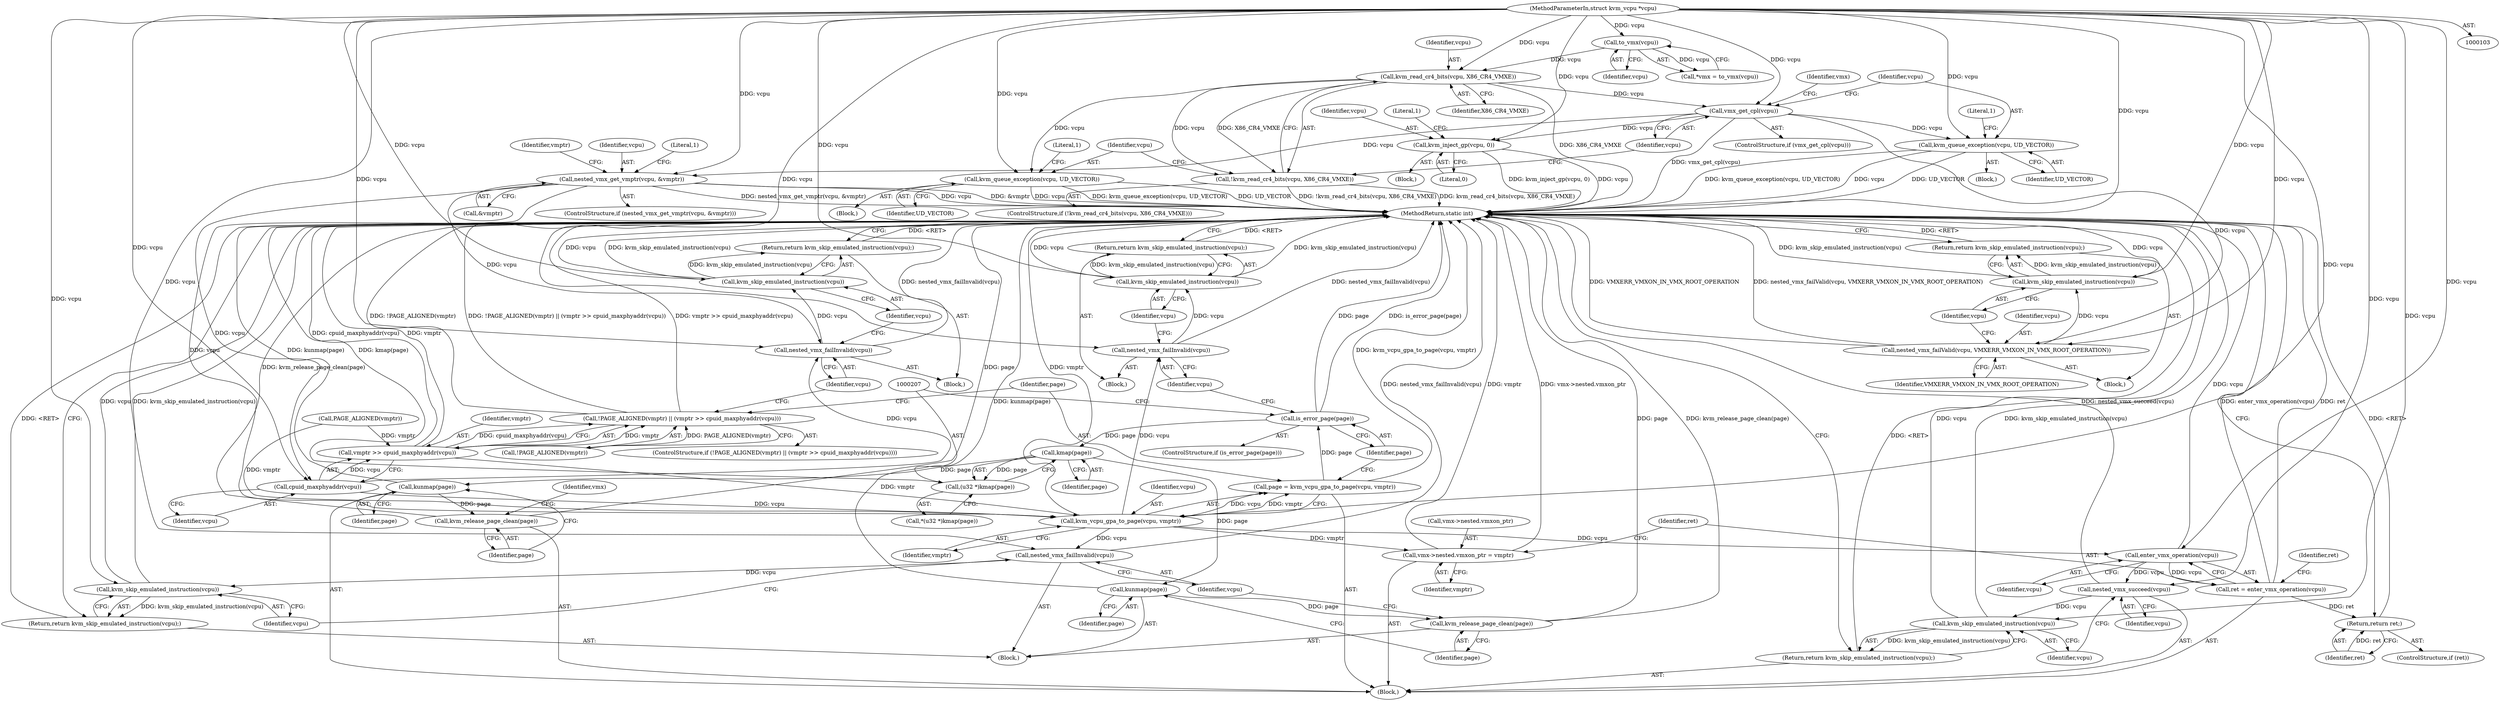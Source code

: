 digraph "0_linux_727ba748e110b4de50d142edca9d6a9b7e6111d8@API" {
"1000122" [label="(Call,kvm_read_cr4_bits(vcpu, X86_CR4_VMXE))"];
"1000112" [label="(Call,to_vmx(vcpu))"];
"1000104" [label="(MethodParameterIn,struct kvm_vcpu *vcpu)"];
"1000121" [label="(Call,!kvm_read_cr4_bits(vcpu, X86_CR4_VMXE))"];
"1000126" [label="(Call,kvm_queue_exception(vcpu, UD_VECTOR))"];
"1000132" [label="(Call,vmx_get_cpl(vcpu))"];
"1000135" [label="(Call,kvm_queue_exception(vcpu, UD_VECTOR))"];
"1000147" [label="(Call,nested_vmx_failValid(vcpu, VMXERR_VMXON_IN_VMX_ROOT_OPERATION))"];
"1000151" [label="(Call,kvm_skip_emulated_instruction(vcpu))"];
"1000150" [label="(Return,return kvm_skip_emulated_instruction(vcpu);)"];
"1000162" [label="(Call,kvm_inject_gp(vcpu, 0))"];
"1000168" [label="(Call,nested_vmx_get_vmptr(vcpu, &vmptr))"];
"1000181" [label="(Call,cpuid_maxphyaddr(vcpu))"];
"1000179" [label="(Call,vmptr >> cpuid_maxphyaddr(vcpu))"];
"1000175" [label="(Call,!PAGE_ALIGNED(vmptr) || (vmptr >> cpuid_maxphyaddr(vcpu)))"];
"1000191" [label="(Call,kvm_vcpu_gpa_to_page(vcpu, vmptr))"];
"1000189" [label="(Call,page = kvm_vcpu_gpa_to_page(vcpu, vmptr))"];
"1000195" [label="(Call,is_error_page(page))"];
"1000208" [label="(Call,kmap(page))"];
"1000206" [label="(Call,(u32 *)kmap(page))"];
"1000212" [label="(Call,kunmap(page))"];
"1000214" [label="(Call,kvm_release_page_clean(page))"];
"1000221" [label="(Call,kunmap(page))"];
"1000223" [label="(Call,kvm_release_page_clean(page))"];
"1000198" [label="(Call,nested_vmx_failInvalid(vcpu))"];
"1000201" [label="(Call,kvm_skip_emulated_instruction(vcpu))"];
"1000200" [label="(Return,return kvm_skip_emulated_instruction(vcpu);)"];
"1000216" [label="(Call,nested_vmx_failInvalid(vcpu))"];
"1000219" [label="(Call,kvm_skip_emulated_instruction(vcpu))"];
"1000218" [label="(Return,return kvm_skip_emulated_instruction(vcpu);)"];
"1000225" [label="(Call,vmx->nested.vmxon_ptr = vmptr)"];
"1000234" [label="(Call,enter_vmx_operation(vcpu))"];
"1000232" [label="(Call,ret = enter_vmx_operation(vcpu))"];
"1000238" [label="(Return,return ret;)"];
"1000240" [label="(Call,nested_vmx_succeed(vcpu))"];
"1000243" [label="(Call,kvm_skip_emulated_instruction(vcpu))"];
"1000242" [label="(Return,return kvm_skip_emulated_instruction(vcpu);)"];
"1000184" [label="(Call,nested_vmx_failInvalid(vcpu))"];
"1000187" [label="(Call,kvm_skip_emulated_instruction(vcpu))"];
"1000186" [label="(Return,return kvm_skip_emulated_instruction(vcpu);)"];
"1000212" [label="(Call,kunmap(page))"];
"1000167" [label="(ControlStructure,if (nested_vmx_get_vmptr(vcpu, &vmptr)))"];
"1000209" [label="(Identifier,page)"];
"1000123" [label="(Identifier,vcpu)"];
"1000225" [label="(Call,vmx->nested.vmxon_ptr = vmptr)"];
"1000208" [label="(Call,kmap(page))"];
"1000139" [label="(Literal,1)"];
"1000149" [label="(Identifier,VMXERR_VMXON_IN_VMX_ROOT_OPERATION)"];
"1000191" [label="(Call,kvm_vcpu_gpa_to_page(vcpu, vmptr))"];
"1000136" [label="(Identifier,vcpu)"];
"1000152" [label="(Identifier,vcpu)"];
"1000235" [label="(Identifier,vcpu)"];
"1000245" [label="(MethodReturn,static int)"];
"1000162" [label="(Call,kvm_inject_gp(vcpu, 0))"];
"1000133" [label="(Identifier,vcpu)"];
"1000244" [label="(Identifier,vcpu)"];
"1000197" [label="(Block,)"];
"1000105" [label="(Block,)"];
"1000190" [label="(Identifier,page)"];
"1000180" [label="(Identifier,vmptr)"];
"1000195" [label="(Call,is_error_page(page))"];
"1000148" [label="(Identifier,vcpu)"];
"1000239" [label="(Identifier,ret)"];
"1000121" [label="(Call,!kvm_read_cr4_bits(vcpu, X86_CR4_VMXE))"];
"1000201" [label="(Call,kvm_skip_emulated_instruction(vcpu))"];
"1000223" [label="(Call,kvm_release_page_clean(page))"];
"1000178" [label="(Identifier,vmptr)"];
"1000125" [label="(Block,)"];
"1000163" [label="(Identifier,vcpu)"];
"1000120" [label="(ControlStructure,if (!kvm_read_cr4_bits(vcpu, X86_CR4_VMXE)))"];
"1000213" [label="(Identifier,page)"];
"1000186" [label="(Return,return kvm_skip_emulated_instruction(vcpu);)"];
"1000132" [label="(Call,vmx_get_cpl(vcpu))"];
"1000196" [label="(Identifier,page)"];
"1000193" [label="(Identifier,vmptr)"];
"1000187" [label="(Call,kvm_skip_emulated_instruction(vcpu))"];
"1000113" [label="(Identifier,vcpu)"];
"1000228" [label="(Identifier,vmx)"];
"1000226" [label="(Call,vmx->nested.vmxon_ptr)"];
"1000110" [label="(Call,*vmx = to_vmx(vcpu))"];
"1000164" [label="(Literal,0)"];
"1000238" [label="(Return,return ret;)"];
"1000215" [label="(Identifier,page)"];
"1000181" [label="(Call,cpuid_maxphyaddr(vcpu))"];
"1000214" [label="(Call,kvm_release_page_clean(page))"];
"1000199" [label="(Identifier,vcpu)"];
"1000170" [label="(Call,&vmptr)"];
"1000242" [label="(Return,return kvm_skip_emulated_instruction(vcpu);)"];
"1000143" [label="(Identifier,vmx)"];
"1000147" [label="(Call,nested_vmx_failValid(vcpu, VMXERR_VMXON_IN_VMX_ROOT_OPERATION))"];
"1000122" [label="(Call,kvm_read_cr4_bits(vcpu, X86_CR4_VMXE))"];
"1000177" [label="(Call,PAGE_ALIGNED(vmptr))"];
"1000241" [label="(Identifier,vcpu)"];
"1000237" [label="(Identifier,ret)"];
"1000176" [label="(Call,!PAGE_ALIGNED(vmptr))"];
"1000194" [label="(ControlStructure,if (is_error_page(page)))"];
"1000112" [label="(Call,to_vmx(vcpu))"];
"1000126" [label="(Call,kvm_queue_exception(vcpu, UD_VECTOR))"];
"1000134" [label="(Block,)"];
"1000218" [label="(Return,return kvm_skip_emulated_instruction(vcpu);)"];
"1000236" [label="(ControlStructure,if (ret))"];
"1000234" [label="(Call,enter_vmx_operation(vcpu))"];
"1000200" [label="(Return,return kvm_skip_emulated_instruction(vcpu);)"];
"1000211" [label="(Block,)"];
"1000189" [label="(Call,page = kvm_vcpu_gpa_to_page(vcpu, vmptr))"];
"1000185" [label="(Identifier,vcpu)"];
"1000168" [label="(Call,nested_vmx_get_vmptr(vcpu, &vmptr))"];
"1000233" [label="(Identifier,ret)"];
"1000202" [label="(Identifier,vcpu)"];
"1000192" [label="(Identifier,vcpu)"];
"1000240" [label="(Call,nested_vmx_succeed(vcpu))"];
"1000124" [label="(Identifier,X86_CR4_VMXE)"];
"1000216" [label="(Call,nested_vmx_failInvalid(vcpu))"];
"1000150" [label="(Return,return kvm_skip_emulated_instruction(vcpu);)"];
"1000104" [label="(MethodParameterIn,struct kvm_vcpu *vcpu)"];
"1000217" [label="(Identifier,vcpu)"];
"1000232" [label="(Call,ret = enter_vmx_operation(vcpu))"];
"1000169" [label="(Identifier,vcpu)"];
"1000146" [label="(Block,)"];
"1000198" [label="(Call,nested_vmx_failInvalid(vcpu))"];
"1000173" [label="(Literal,1)"];
"1000231" [label="(Identifier,vmptr)"];
"1000175" [label="(Call,!PAGE_ALIGNED(vmptr) || (vmptr >> cpuid_maxphyaddr(vcpu)))"];
"1000183" [label="(Block,)"];
"1000224" [label="(Identifier,page)"];
"1000221" [label="(Call,kunmap(page))"];
"1000127" [label="(Identifier,vcpu)"];
"1000220" [label="(Identifier,vcpu)"];
"1000161" [label="(Block,)"];
"1000188" [label="(Identifier,vcpu)"];
"1000182" [label="(Identifier,vcpu)"];
"1000137" [label="(Identifier,UD_VECTOR)"];
"1000135" [label="(Call,kvm_queue_exception(vcpu, UD_VECTOR))"];
"1000131" [label="(ControlStructure,if (vmx_get_cpl(vcpu)))"];
"1000130" [label="(Literal,1)"];
"1000206" [label="(Call,(u32 *)kmap(page))"];
"1000166" [label="(Literal,1)"];
"1000205" [label="(Call,*(u32 *)kmap(page))"];
"1000151" [label="(Call,kvm_skip_emulated_instruction(vcpu))"];
"1000179" [label="(Call,vmptr >> cpuid_maxphyaddr(vcpu))"];
"1000174" [label="(ControlStructure,if (!PAGE_ALIGNED(vmptr) || (vmptr >> cpuid_maxphyaddr(vcpu))))"];
"1000243" [label="(Call,kvm_skip_emulated_instruction(vcpu))"];
"1000184" [label="(Call,nested_vmx_failInvalid(vcpu))"];
"1000219" [label="(Call,kvm_skip_emulated_instruction(vcpu))"];
"1000128" [label="(Identifier,UD_VECTOR)"];
"1000222" [label="(Identifier,page)"];
"1000122" -> "1000121"  [label="AST: "];
"1000122" -> "1000124"  [label="CFG: "];
"1000123" -> "1000122"  [label="AST: "];
"1000124" -> "1000122"  [label="AST: "];
"1000121" -> "1000122"  [label="CFG: "];
"1000122" -> "1000245"  [label="DDG: X86_CR4_VMXE"];
"1000122" -> "1000121"  [label="DDG: vcpu"];
"1000122" -> "1000121"  [label="DDG: X86_CR4_VMXE"];
"1000112" -> "1000122"  [label="DDG: vcpu"];
"1000104" -> "1000122"  [label="DDG: vcpu"];
"1000122" -> "1000126"  [label="DDG: vcpu"];
"1000122" -> "1000132"  [label="DDG: vcpu"];
"1000112" -> "1000110"  [label="AST: "];
"1000112" -> "1000113"  [label="CFG: "];
"1000113" -> "1000112"  [label="AST: "];
"1000110" -> "1000112"  [label="CFG: "];
"1000112" -> "1000110"  [label="DDG: vcpu"];
"1000104" -> "1000112"  [label="DDG: vcpu"];
"1000104" -> "1000103"  [label="AST: "];
"1000104" -> "1000245"  [label="DDG: vcpu"];
"1000104" -> "1000126"  [label="DDG: vcpu"];
"1000104" -> "1000132"  [label="DDG: vcpu"];
"1000104" -> "1000135"  [label="DDG: vcpu"];
"1000104" -> "1000147"  [label="DDG: vcpu"];
"1000104" -> "1000151"  [label="DDG: vcpu"];
"1000104" -> "1000162"  [label="DDG: vcpu"];
"1000104" -> "1000168"  [label="DDG: vcpu"];
"1000104" -> "1000181"  [label="DDG: vcpu"];
"1000104" -> "1000184"  [label="DDG: vcpu"];
"1000104" -> "1000187"  [label="DDG: vcpu"];
"1000104" -> "1000191"  [label="DDG: vcpu"];
"1000104" -> "1000198"  [label="DDG: vcpu"];
"1000104" -> "1000201"  [label="DDG: vcpu"];
"1000104" -> "1000216"  [label="DDG: vcpu"];
"1000104" -> "1000219"  [label="DDG: vcpu"];
"1000104" -> "1000234"  [label="DDG: vcpu"];
"1000104" -> "1000240"  [label="DDG: vcpu"];
"1000104" -> "1000243"  [label="DDG: vcpu"];
"1000121" -> "1000120"  [label="AST: "];
"1000127" -> "1000121"  [label="CFG: "];
"1000133" -> "1000121"  [label="CFG: "];
"1000121" -> "1000245"  [label="DDG: !kvm_read_cr4_bits(vcpu, X86_CR4_VMXE)"];
"1000121" -> "1000245"  [label="DDG: kvm_read_cr4_bits(vcpu, X86_CR4_VMXE)"];
"1000126" -> "1000125"  [label="AST: "];
"1000126" -> "1000128"  [label="CFG: "];
"1000127" -> "1000126"  [label="AST: "];
"1000128" -> "1000126"  [label="AST: "];
"1000130" -> "1000126"  [label="CFG: "];
"1000126" -> "1000245"  [label="DDG: vcpu"];
"1000126" -> "1000245"  [label="DDG: kvm_queue_exception(vcpu, UD_VECTOR)"];
"1000126" -> "1000245"  [label="DDG: UD_VECTOR"];
"1000132" -> "1000131"  [label="AST: "];
"1000132" -> "1000133"  [label="CFG: "];
"1000133" -> "1000132"  [label="AST: "];
"1000136" -> "1000132"  [label="CFG: "];
"1000143" -> "1000132"  [label="CFG: "];
"1000132" -> "1000245"  [label="DDG: vmx_get_cpl(vcpu)"];
"1000132" -> "1000135"  [label="DDG: vcpu"];
"1000132" -> "1000147"  [label="DDG: vcpu"];
"1000132" -> "1000162"  [label="DDG: vcpu"];
"1000132" -> "1000168"  [label="DDG: vcpu"];
"1000135" -> "1000134"  [label="AST: "];
"1000135" -> "1000137"  [label="CFG: "];
"1000136" -> "1000135"  [label="AST: "];
"1000137" -> "1000135"  [label="AST: "];
"1000139" -> "1000135"  [label="CFG: "];
"1000135" -> "1000245"  [label="DDG: kvm_queue_exception(vcpu, UD_VECTOR)"];
"1000135" -> "1000245"  [label="DDG: vcpu"];
"1000135" -> "1000245"  [label="DDG: UD_VECTOR"];
"1000147" -> "1000146"  [label="AST: "];
"1000147" -> "1000149"  [label="CFG: "];
"1000148" -> "1000147"  [label="AST: "];
"1000149" -> "1000147"  [label="AST: "];
"1000152" -> "1000147"  [label="CFG: "];
"1000147" -> "1000245"  [label="DDG: VMXERR_VMXON_IN_VMX_ROOT_OPERATION"];
"1000147" -> "1000245"  [label="DDG: nested_vmx_failValid(vcpu, VMXERR_VMXON_IN_VMX_ROOT_OPERATION)"];
"1000147" -> "1000151"  [label="DDG: vcpu"];
"1000151" -> "1000150"  [label="AST: "];
"1000151" -> "1000152"  [label="CFG: "];
"1000152" -> "1000151"  [label="AST: "];
"1000150" -> "1000151"  [label="CFG: "];
"1000151" -> "1000245"  [label="DDG: kvm_skip_emulated_instruction(vcpu)"];
"1000151" -> "1000245"  [label="DDG: vcpu"];
"1000151" -> "1000150"  [label="DDG: kvm_skip_emulated_instruction(vcpu)"];
"1000150" -> "1000146"  [label="AST: "];
"1000245" -> "1000150"  [label="CFG: "];
"1000150" -> "1000245"  [label="DDG: <RET>"];
"1000162" -> "1000161"  [label="AST: "];
"1000162" -> "1000164"  [label="CFG: "];
"1000163" -> "1000162"  [label="AST: "];
"1000164" -> "1000162"  [label="AST: "];
"1000166" -> "1000162"  [label="CFG: "];
"1000162" -> "1000245"  [label="DDG: vcpu"];
"1000162" -> "1000245"  [label="DDG: kvm_inject_gp(vcpu, 0)"];
"1000168" -> "1000167"  [label="AST: "];
"1000168" -> "1000170"  [label="CFG: "];
"1000169" -> "1000168"  [label="AST: "];
"1000170" -> "1000168"  [label="AST: "];
"1000173" -> "1000168"  [label="CFG: "];
"1000178" -> "1000168"  [label="CFG: "];
"1000168" -> "1000245"  [label="DDG: nested_vmx_get_vmptr(vcpu, &vmptr)"];
"1000168" -> "1000245"  [label="DDG: vcpu"];
"1000168" -> "1000245"  [label="DDG: &vmptr"];
"1000168" -> "1000181"  [label="DDG: vcpu"];
"1000168" -> "1000184"  [label="DDG: vcpu"];
"1000168" -> "1000191"  [label="DDG: vcpu"];
"1000181" -> "1000179"  [label="AST: "];
"1000181" -> "1000182"  [label="CFG: "];
"1000182" -> "1000181"  [label="AST: "];
"1000179" -> "1000181"  [label="CFG: "];
"1000181" -> "1000179"  [label="DDG: vcpu"];
"1000181" -> "1000184"  [label="DDG: vcpu"];
"1000181" -> "1000191"  [label="DDG: vcpu"];
"1000179" -> "1000175"  [label="AST: "];
"1000180" -> "1000179"  [label="AST: "];
"1000175" -> "1000179"  [label="CFG: "];
"1000179" -> "1000245"  [label="DDG: cpuid_maxphyaddr(vcpu)"];
"1000179" -> "1000245"  [label="DDG: vmptr"];
"1000179" -> "1000175"  [label="DDG: vmptr"];
"1000179" -> "1000175"  [label="DDG: cpuid_maxphyaddr(vcpu)"];
"1000177" -> "1000179"  [label="DDG: vmptr"];
"1000179" -> "1000191"  [label="DDG: vmptr"];
"1000175" -> "1000174"  [label="AST: "];
"1000175" -> "1000176"  [label="CFG: "];
"1000176" -> "1000175"  [label="AST: "];
"1000185" -> "1000175"  [label="CFG: "];
"1000190" -> "1000175"  [label="CFG: "];
"1000175" -> "1000245"  [label="DDG: vmptr >> cpuid_maxphyaddr(vcpu)"];
"1000175" -> "1000245"  [label="DDG: !PAGE_ALIGNED(vmptr)"];
"1000175" -> "1000245"  [label="DDG: !PAGE_ALIGNED(vmptr) || (vmptr >> cpuid_maxphyaddr(vcpu))"];
"1000176" -> "1000175"  [label="DDG: PAGE_ALIGNED(vmptr)"];
"1000191" -> "1000189"  [label="AST: "];
"1000191" -> "1000193"  [label="CFG: "];
"1000192" -> "1000191"  [label="AST: "];
"1000193" -> "1000191"  [label="AST: "];
"1000189" -> "1000191"  [label="CFG: "];
"1000191" -> "1000245"  [label="DDG: vmptr"];
"1000191" -> "1000189"  [label="DDG: vcpu"];
"1000191" -> "1000189"  [label="DDG: vmptr"];
"1000177" -> "1000191"  [label="DDG: vmptr"];
"1000191" -> "1000198"  [label="DDG: vcpu"];
"1000191" -> "1000216"  [label="DDG: vcpu"];
"1000191" -> "1000225"  [label="DDG: vmptr"];
"1000191" -> "1000234"  [label="DDG: vcpu"];
"1000189" -> "1000105"  [label="AST: "];
"1000190" -> "1000189"  [label="AST: "];
"1000196" -> "1000189"  [label="CFG: "];
"1000189" -> "1000245"  [label="DDG: kvm_vcpu_gpa_to_page(vcpu, vmptr)"];
"1000189" -> "1000195"  [label="DDG: page"];
"1000195" -> "1000194"  [label="AST: "];
"1000195" -> "1000196"  [label="CFG: "];
"1000196" -> "1000195"  [label="AST: "];
"1000199" -> "1000195"  [label="CFG: "];
"1000207" -> "1000195"  [label="CFG: "];
"1000195" -> "1000245"  [label="DDG: is_error_page(page)"];
"1000195" -> "1000245"  [label="DDG: page"];
"1000195" -> "1000208"  [label="DDG: page"];
"1000208" -> "1000206"  [label="AST: "];
"1000208" -> "1000209"  [label="CFG: "];
"1000209" -> "1000208"  [label="AST: "];
"1000206" -> "1000208"  [label="CFG: "];
"1000208" -> "1000206"  [label="DDG: page"];
"1000208" -> "1000212"  [label="DDG: page"];
"1000208" -> "1000221"  [label="DDG: page"];
"1000206" -> "1000205"  [label="AST: "];
"1000207" -> "1000206"  [label="AST: "];
"1000205" -> "1000206"  [label="CFG: "];
"1000206" -> "1000245"  [label="DDG: kmap(page)"];
"1000212" -> "1000211"  [label="AST: "];
"1000212" -> "1000213"  [label="CFG: "];
"1000213" -> "1000212"  [label="AST: "];
"1000215" -> "1000212"  [label="CFG: "];
"1000212" -> "1000245"  [label="DDG: kunmap(page)"];
"1000212" -> "1000214"  [label="DDG: page"];
"1000214" -> "1000211"  [label="AST: "];
"1000214" -> "1000215"  [label="CFG: "];
"1000215" -> "1000214"  [label="AST: "];
"1000217" -> "1000214"  [label="CFG: "];
"1000214" -> "1000245"  [label="DDG: kvm_release_page_clean(page)"];
"1000214" -> "1000245"  [label="DDG: page"];
"1000221" -> "1000105"  [label="AST: "];
"1000221" -> "1000222"  [label="CFG: "];
"1000222" -> "1000221"  [label="AST: "];
"1000224" -> "1000221"  [label="CFG: "];
"1000221" -> "1000245"  [label="DDG: kunmap(page)"];
"1000221" -> "1000223"  [label="DDG: page"];
"1000223" -> "1000105"  [label="AST: "];
"1000223" -> "1000224"  [label="CFG: "];
"1000224" -> "1000223"  [label="AST: "];
"1000228" -> "1000223"  [label="CFG: "];
"1000223" -> "1000245"  [label="DDG: kvm_release_page_clean(page)"];
"1000223" -> "1000245"  [label="DDG: page"];
"1000198" -> "1000197"  [label="AST: "];
"1000198" -> "1000199"  [label="CFG: "];
"1000199" -> "1000198"  [label="AST: "];
"1000202" -> "1000198"  [label="CFG: "];
"1000198" -> "1000245"  [label="DDG: nested_vmx_failInvalid(vcpu)"];
"1000198" -> "1000201"  [label="DDG: vcpu"];
"1000201" -> "1000200"  [label="AST: "];
"1000201" -> "1000202"  [label="CFG: "];
"1000202" -> "1000201"  [label="AST: "];
"1000200" -> "1000201"  [label="CFG: "];
"1000201" -> "1000245"  [label="DDG: kvm_skip_emulated_instruction(vcpu)"];
"1000201" -> "1000245"  [label="DDG: vcpu"];
"1000201" -> "1000200"  [label="DDG: kvm_skip_emulated_instruction(vcpu)"];
"1000200" -> "1000197"  [label="AST: "];
"1000245" -> "1000200"  [label="CFG: "];
"1000200" -> "1000245"  [label="DDG: <RET>"];
"1000216" -> "1000211"  [label="AST: "];
"1000216" -> "1000217"  [label="CFG: "];
"1000217" -> "1000216"  [label="AST: "];
"1000220" -> "1000216"  [label="CFG: "];
"1000216" -> "1000245"  [label="DDG: nested_vmx_failInvalid(vcpu)"];
"1000216" -> "1000219"  [label="DDG: vcpu"];
"1000219" -> "1000218"  [label="AST: "];
"1000219" -> "1000220"  [label="CFG: "];
"1000220" -> "1000219"  [label="AST: "];
"1000218" -> "1000219"  [label="CFG: "];
"1000219" -> "1000245"  [label="DDG: kvm_skip_emulated_instruction(vcpu)"];
"1000219" -> "1000245"  [label="DDG: vcpu"];
"1000219" -> "1000218"  [label="DDG: kvm_skip_emulated_instruction(vcpu)"];
"1000218" -> "1000211"  [label="AST: "];
"1000245" -> "1000218"  [label="CFG: "];
"1000218" -> "1000245"  [label="DDG: <RET>"];
"1000225" -> "1000105"  [label="AST: "];
"1000225" -> "1000231"  [label="CFG: "];
"1000226" -> "1000225"  [label="AST: "];
"1000231" -> "1000225"  [label="AST: "];
"1000233" -> "1000225"  [label="CFG: "];
"1000225" -> "1000245"  [label="DDG: vmx->nested.vmxon_ptr"];
"1000225" -> "1000245"  [label="DDG: vmptr"];
"1000234" -> "1000232"  [label="AST: "];
"1000234" -> "1000235"  [label="CFG: "];
"1000235" -> "1000234"  [label="AST: "];
"1000232" -> "1000234"  [label="CFG: "];
"1000234" -> "1000245"  [label="DDG: vcpu"];
"1000234" -> "1000232"  [label="DDG: vcpu"];
"1000234" -> "1000240"  [label="DDG: vcpu"];
"1000232" -> "1000105"  [label="AST: "];
"1000233" -> "1000232"  [label="AST: "];
"1000237" -> "1000232"  [label="CFG: "];
"1000232" -> "1000245"  [label="DDG: ret"];
"1000232" -> "1000245"  [label="DDG: enter_vmx_operation(vcpu)"];
"1000232" -> "1000238"  [label="DDG: ret"];
"1000238" -> "1000236"  [label="AST: "];
"1000238" -> "1000239"  [label="CFG: "];
"1000239" -> "1000238"  [label="AST: "];
"1000245" -> "1000238"  [label="CFG: "];
"1000238" -> "1000245"  [label="DDG: <RET>"];
"1000239" -> "1000238"  [label="DDG: ret"];
"1000240" -> "1000105"  [label="AST: "];
"1000240" -> "1000241"  [label="CFG: "];
"1000241" -> "1000240"  [label="AST: "];
"1000244" -> "1000240"  [label="CFG: "];
"1000240" -> "1000245"  [label="DDG: nested_vmx_succeed(vcpu)"];
"1000240" -> "1000243"  [label="DDG: vcpu"];
"1000243" -> "1000242"  [label="AST: "];
"1000243" -> "1000244"  [label="CFG: "];
"1000244" -> "1000243"  [label="AST: "];
"1000242" -> "1000243"  [label="CFG: "];
"1000243" -> "1000245"  [label="DDG: vcpu"];
"1000243" -> "1000245"  [label="DDG: kvm_skip_emulated_instruction(vcpu)"];
"1000243" -> "1000242"  [label="DDG: kvm_skip_emulated_instruction(vcpu)"];
"1000242" -> "1000105"  [label="AST: "];
"1000245" -> "1000242"  [label="CFG: "];
"1000242" -> "1000245"  [label="DDG: <RET>"];
"1000184" -> "1000183"  [label="AST: "];
"1000184" -> "1000185"  [label="CFG: "];
"1000185" -> "1000184"  [label="AST: "];
"1000188" -> "1000184"  [label="CFG: "];
"1000184" -> "1000245"  [label="DDG: nested_vmx_failInvalid(vcpu)"];
"1000184" -> "1000187"  [label="DDG: vcpu"];
"1000187" -> "1000186"  [label="AST: "];
"1000187" -> "1000188"  [label="CFG: "];
"1000188" -> "1000187"  [label="AST: "];
"1000186" -> "1000187"  [label="CFG: "];
"1000187" -> "1000245"  [label="DDG: vcpu"];
"1000187" -> "1000245"  [label="DDG: kvm_skip_emulated_instruction(vcpu)"];
"1000187" -> "1000186"  [label="DDG: kvm_skip_emulated_instruction(vcpu)"];
"1000186" -> "1000183"  [label="AST: "];
"1000245" -> "1000186"  [label="CFG: "];
"1000186" -> "1000245"  [label="DDG: <RET>"];
}
